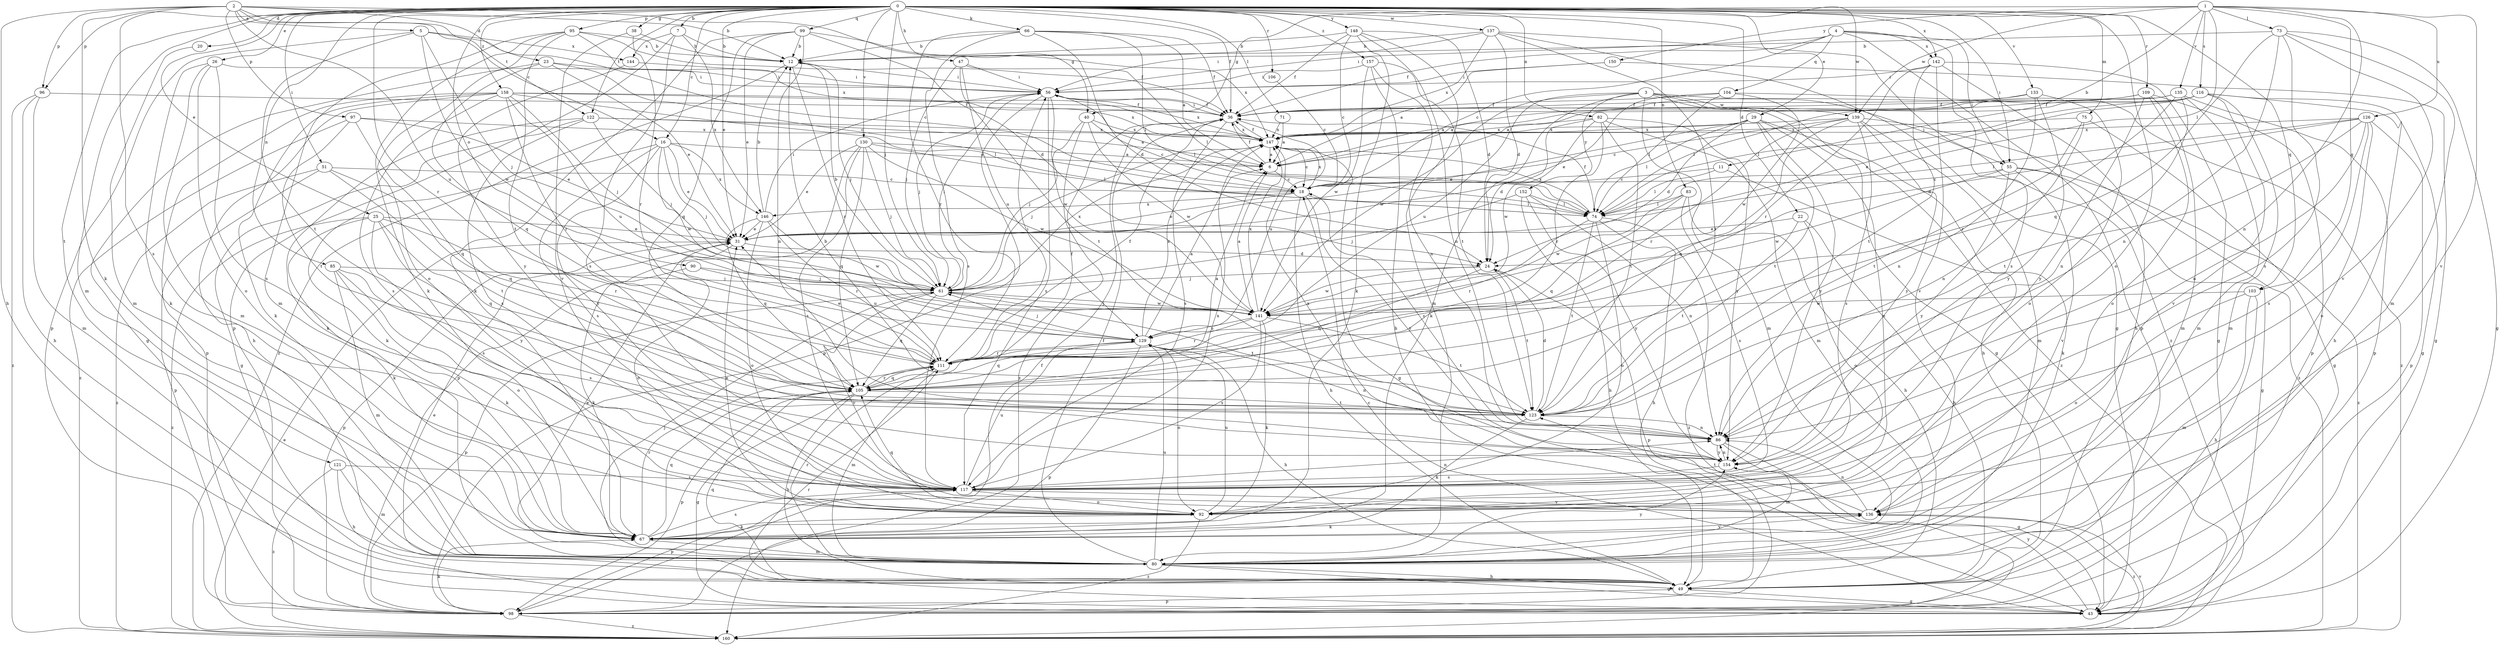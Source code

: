 strict digraph  {
0;
1;
2;
3;
4;
5;
6;
7;
11;
12;
16;
18;
20;
22;
23;
24;
25;
26;
29;
31;
36;
38;
40;
43;
47;
49;
51;
55;
56;
61;
66;
67;
71;
73;
74;
75;
80;
82;
83;
85;
86;
90;
92;
95;
96;
97;
98;
99;
103;
104;
105;
106;
109;
111;
116;
117;
121;
122;
123;
126;
129;
130;
133;
135;
136;
137;
139;
141;
142;
144;
146;
147;
148;
150;
152;
154;
157;
158;
160;
0 -> 7  [label=b];
0 -> 16  [label=c];
0 -> 20  [label=d];
0 -> 22  [label=d];
0 -> 25  [label=e];
0 -> 26  [label=e];
0 -> 29  [label=e];
0 -> 31  [label=e];
0 -> 36  [label=f];
0 -> 38  [label=g];
0 -> 47  [label=h];
0 -> 51  [label=i];
0 -> 55  [label=i];
0 -> 61  [label=j];
0 -> 66  [label=k];
0 -> 71  [label=l];
0 -> 75  [label=m];
0 -> 80  [label=m];
0 -> 82  [label=n];
0 -> 83  [label=n];
0 -> 85  [label=n];
0 -> 90  [label=o];
0 -> 92  [label=o];
0 -> 95  [label=p];
0 -> 96  [label=p];
0 -> 99  [label=q];
0 -> 103  [label=q];
0 -> 106  [label=r];
0 -> 109  [label=r];
0 -> 111  [label=r];
0 -> 121  [label=t];
0 -> 122  [label=t];
0 -> 130  [label=v];
0 -> 133  [label=v];
0 -> 137  [label=w];
0 -> 139  [label=w];
0 -> 142  [label=x];
0 -> 148  [label=y];
0 -> 157  [label=z];
0 -> 158  [label=z];
1 -> 11  [label=b];
1 -> 40  [label=g];
1 -> 73  [label=l];
1 -> 74  [label=l];
1 -> 86  [label=n];
1 -> 103  [label=q];
1 -> 116  [label=s];
1 -> 126  [label=u];
1 -> 135  [label=v];
1 -> 136  [label=v];
1 -> 139  [label=w];
1 -> 150  [label=y];
2 -> 5  [label=a];
2 -> 12  [label=b];
2 -> 16  [label=c];
2 -> 23  [label=d];
2 -> 40  [label=g];
2 -> 49  [label=h];
2 -> 67  [label=k];
2 -> 96  [label=p];
2 -> 97  [label=p];
2 -> 117  [label=s];
2 -> 122  [label=t];
2 -> 129  [label=u];
3 -> 43  [label=g];
3 -> 55  [label=i];
3 -> 67  [label=k];
3 -> 80  [label=m];
3 -> 129  [label=u];
3 -> 139  [label=w];
3 -> 141  [label=w];
3 -> 152  [label=y];
3 -> 160  [label=z];
4 -> 18  [label=c];
4 -> 36  [label=f];
4 -> 55  [label=i];
4 -> 56  [label=i];
4 -> 98  [label=p];
4 -> 104  [label=q];
4 -> 117  [label=s];
4 -> 142  [label=x];
5 -> 18  [label=c];
5 -> 61  [label=j];
5 -> 98  [label=p];
5 -> 123  [label=t];
5 -> 141  [label=w];
5 -> 144  [label=x];
6 -> 18  [label=c];
6 -> 36  [label=f];
7 -> 12  [label=b];
7 -> 98  [label=p];
7 -> 117  [label=s];
7 -> 144  [label=x];
7 -> 146  [label=x];
11 -> 18  [label=c];
11 -> 67  [label=k];
11 -> 74  [label=l];
12 -> 56  [label=i];
12 -> 61  [label=j];
12 -> 111  [label=r];
12 -> 160  [label=z];
16 -> 6  [label=a];
16 -> 31  [label=e];
16 -> 61  [label=j];
16 -> 67  [label=k];
16 -> 117  [label=s];
16 -> 141  [label=w];
16 -> 146  [label=x];
16 -> 154  [label=y];
18 -> 31  [label=e];
18 -> 49  [label=h];
18 -> 74  [label=l];
18 -> 146  [label=x];
18 -> 147  [label=x];
18 -> 154  [label=y];
20 -> 80  [label=m];
22 -> 31  [label=e];
22 -> 49  [label=h];
22 -> 92  [label=o];
22 -> 123  [label=t];
23 -> 18  [label=c];
23 -> 31  [label=e];
23 -> 43  [label=g];
23 -> 56  [label=i];
23 -> 105  [label=q];
24 -> 61  [label=j];
24 -> 98  [label=p];
24 -> 105  [label=q];
24 -> 123  [label=t];
24 -> 141  [label=w];
25 -> 31  [label=e];
25 -> 67  [label=k];
25 -> 105  [label=q];
25 -> 111  [label=r];
25 -> 117  [label=s];
25 -> 154  [label=y];
25 -> 160  [label=z];
26 -> 56  [label=i];
26 -> 67  [label=k];
26 -> 80  [label=m];
26 -> 92  [label=o];
26 -> 117  [label=s];
29 -> 24  [label=d];
29 -> 31  [label=e];
29 -> 49  [label=h];
29 -> 74  [label=l];
29 -> 92  [label=o];
29 -> 123  [label=t];
29 -> 147  [label=x];
29 -> 154  [label=y];
31 -> 24  [label=d];
31 -> 92  [label=o];
31 -> 98  [label=p];
36 -> 56  [label=i];
36 -> 117  [label=s];
36 -> 129  [label=u];
36 -> 147  [label=x];
38 -> 12  [label=b];
38 -> 111  [label=r];
38 -> 136  [label=v];
40 -> 18  [label=c];
40 -> 61  [label=j];
40 -> 141  [label=w];
40 -> 147  [label=x];
40 -> 160  [label=z];
43 -> 18  [label=c];
43 -> 111  [label=r];
43 -> 154  [label=y];
47 -> 56  [label=i];
47 -> 61  [label=j];
47 -> 74  [label=l];
47 -> 123  [label=t];
47 -> 129  [label=u];
49 -> 31  [label=e];
49 -> 43  [label=g];
49 -> 98  [label=p];
49 -> 105  [label=q];
51 -> 18  [label=c];
51 -> 98  [label=p];
51 -> 105  [label=q];
51 -> 123  [label=t];
51 -> 160  [label=z];
55 -> 18  [label=c];
55 -> 43  [label=g];
55 -> 136  [label=v];
55 -> 141  [label=w];
55 -> 154  [label=y];
55 -> 160  [label=z];
56 -> 36  [label=f];
56 -> 61  [label=j];
56 -> 74  [label=l];
56 -> 98  [label=p];
56 -> 117  [label=s];
56 -> 141  [label=w];
56 -> 147  [label=x];
61 -> 12  [label=b];
61 -> 56  [label=i];
61 -> 98  [label=p];
61 -> 105  [label=q];
61 -> 123  [label=t];
61 -> 136  [label=v];
61 -> 141  [label=w];
61 -> 147  [label=x];
66 -> 6  [label=a];
66 -> 12  [label=b];
66 -> 24  [label=d];
66 -> 36  [label=f];
66 -> 74  [label=l];
66 -> 111  [label=r];
66 -> 117  [label=s];
67 -> 80  [label=m];
67 -> 105  [label=q];
67 -> 111  [label=r];
67 -> 117  [label=s];
67 -> 136  [label=v];
71 -> 6  [label=a];
71 -> 147  [label=x];
73 -> 12  [label=b];
73 -> 43  [label=g];
73 -> 80  [label=m];
73 -> 86  [label=n];
73 -> 105  [label=q];
73 -> 117  [label=s];
73 -> 136  [label=v];
74 -> 36  [label=f];
74 -> 49  [label=h];
74 -> 92  [label=o];
74 -> 111  [label=r];
74 -> 123  [label=t];
74 -> 147  [label=x];
74 -> 160  [label=z];
75 -> 43  [label=g];
75 -> 86  [label=n];
75 -> 123  [label=t];
75 -> 147  [label=x];
80 -> 31  [label=e];
80 -> 36  [label=f];
80 -> 43  [label=g];
80 -> 49  [label=h];
80 -> 61  [label=j];
80 -> 111  [label=r];
80 -> 129  [label=u];
80 -> 154  [label=y];
82 -> 24  [label=d];
82 -> 80  [label=m];
82 -> 111  [label=r];
82 -> 123  [label=t];
82 -> 141  [label=w];
82 -> 147  [label=x];
82 -> 154  [label=y];
83 -> 49  [label=h];
83 -> 74  [label=l];
83 -> 105  [label=q];
83 -> 117  [label=s];
83 -> 141  [label=w];
85 -> 61  [label=j];
85 -> 67  [label=k];
85 -> 80  [label=m];
85 -> 92  [label=o];
85 -> 117  [label=s];
86 -> 18  [label=c];
86 -> 43  [label=g];
86 -> 80  [label=m];
86 -> 154  [label=y];
90 -> 61  [label=j];
90 -> 67  [label=k];
90 -> 129  [label=u];
92 -> 31  [label=e];
92 -> 67  [label=k];
92 -> 105  [label=q];
92 -> 129  [label=u];
92 -> 160  [label=z];
95 -> 12  [label=b];
95 -> 36  [label=f];
95 -> 67  [label=k];
95 -> 80  [label=m];
95 -> 92  [label=o];
95 -> 123  [label=t];
95 -> 147  [label=x];
96 -> 36  [label=f];
96 -> 49  [label=h];
96 -> 80  [label=m];
96 -> 160  [label=z];
97 -> 31  [label=e];
97 -> 105  [label=q];
97 -> 123  [label=t];
97 -> 147  [label=x];
97 -> 160  [label=z];
98 -> 36  [label=f];
98 -> 67  [label=k];
98 -> 160  [label=z];
99 -> 12  [label=b];
99 -> 24  [label=d];
99 -> 31  [label=e];
99 -> 67  [label=k];
99 -> 86  [label=n];
99 -> 105  [label=q];
99 -> 147  [label=x];
103 -> 49  [label=h];
103 -> 80  [label=m];
103 -> 92  [label=o];
103 -> 141  [label=w];
104 -> 31  [label=e];
104 -> 36  [label=f];
104 -> 74  [label=l];
104 -> 141  [label=w];
104 -> 160  [label=z];
105 -> 6  [label=a];
105 -> 36  [label=f];
105 -> 43  [label=g];
105 -> 49  [label=h];
105 -> 98  [label=p];
105 -> 111  [label=r];
105 -> 123  [label=t];
106 -> 18  [label=c];
109 -> 36  [label=f];
109 -> 74  [label=l];
109 -> 80  [label=m];
109 -> 92  [label=o];
109 -> 98  [label=p];
109 -> 154  [label=y];
111 -> 31  [label=e];
111 -> 36  [label=f];
111 -> 56  [label=i];
111 -> 80  [label=m];
111 -> 105  [label=q];
116 -> 6  [label=a];
116 -> 31  [label=e];
116 -> 36  [label=f];
116 -> 43  [label=g];
116 -> 49  [label=h];
116 -> 74  [label=l];
116 -> 80  [label=m];
116 -> 136  [label=v];
117 -> 86  [label=n];
117 -> 92  [label=o];
117 -> 98  [label=p];
117 -> 129  [label=u];
117 -> 136  [label=v];
117 -> 147  [label=x];
121 -> 49  [label=h];
121 -> 80  [label=m];
121 -> 117  [label=s];
121 -> 160  [label=z];
122 -> 6  [label=a];
122 -> 43  [label=g];
122 -> 61  [label=j];
122 -> 67  [label=k];
122 -> 117  [label=s];
122 -> 147  [label=x];
123 -> 12  [label=b];
123 -> 24  [label=d];
123 -> 67  [label=k];
123 -> 86  [label=n];
126 -> 24  [label=d];
126 -> 74  [label=l];
126 -> 86  [label=n];
126 -> 92  [label=o];
126 -> 98  [label=p];
126 -> 117  [label=s];
126 -> 123  [label=t];
126 -> 147  [label=x];
129 -> 6  [label=a];
129 -> 49  [label=h];
129 -> 61  [label=j];
129 -> 86  [label=n];
129 -> 92  [label=o];
129 -> 98  [label=p];
129 -> 105  [label=q];
129 -> 111  [label=r];
129 -> 147  [label=x];
130 -> 6  [label=a];
130 -> 31  [label=e];
130 -> 61  [label=j];
130 -> 74  [label=l];
130 -> 98  [label=p];
130 -> 105  [label=q];
130 -> 117  [label=s];
130 -> 141  [label=w];
133 -> 6  [label=a];
133 -> 36  [label=f];
133 -> 86  [label=n];
133 -> 92  [label=o];
133 -> 154  [label=y];
135 -> 6  [label=a];
135 -> 36  [label=f];
135 -> 80  [label=m];
135 -> 86  [label=n];
135 -> 98  [label=p];
135 -> 111  [label=r];
136 -> 67  [label=k];
136 -> 86  [label=n];
136 -> 123  [label=t];
136 -> 160  [label=z];
137 -> 12  [label=b];
137 -> 24  [label=d];
137 -> 43  [label=g];
137 -> 56  [label=i];
137 -> 123  [label=t];
137 -> 147  [label=x];
137 -> 160  [label=z];
139 -> 18  [label=c];
139 -> 80  [label=m];
139 -> 105  [label=q];
139 -> 111  [label=r];
139 -> 117  [label=s];
139 -> 147  [label=x];
139 -> 154  [label=y];
139 -> 160  [label=z];
141 -> 6  [label=a];
141 -> 61  [label=j];
141 -> 67  [label=k];
141 -> 111  [label=r];
141 -> 117  [label=s];
141 -> 123  [label=t];
141 -> 129  [label=u];
141 -> 147  [label=x];
142 -> 43  [label=g];
142 -> 49  [label=h];
142 -> 56  [label=i];
142 -> 111  [label=r];
142 -> 123  [label=t];
142 -> 136  [label=v];
144 -> 56  [label=i];
144 -> 154  [label=y];
146 -> 12  [label=b];
146 -> 31  [label=e];
146 -> 56  [label=i];
146 -> 92  [label=o];
146 -> 105  [label=q];
146 -> 111  [label=r];
146 -> 141  [label=w];
147 -> 6  [label=a];
147 -> 18  [label=c];
147 -> 36  [label=f];
147 -> 43  [label=g];
147 -> 61  [label=j];
148 -> 12  [label=b];
148 -> 18  [label=c];
148 -> 24  [label=d];
148 -> 36  [label=f];
148 -> 67  [label=k];
148 -> 80  [label=m];
148 -> 86  [label=n];
150 -> 6  [label=a];
150 -> 43  [label=g];
150 -> 56  [label=i];
152 -> 49  [label=h];
152 -> 61  [label=j];
152 -> 74  [label=l];
152 -> 86  [label=n];
152 -> 154  [label=y];
154 -> 86  [label=n];
154 -> 117  [label=s];
154 -> 147  [label=x];
157 -> 49  [label=h];
157 -> 56  [label=i];
157 -> 86  [label=n];
157 -> 123  [label=t];
157 -> 141  [label=w];
158 -> 36  [label=f];
158 -> 49  [label=h];
158 -> 61  [label=j];
158 -> 67  [label=k];
158 -> 74  [label=l];
158 -> 98  [label=p];
158 -> 111  [label=r];
158 -> 117  [label=s];
158 -> 129  [label=u];
158 -> 147  [label=x];
160 -> 31  [label=e];
160 -> 136  [label=v];
}

